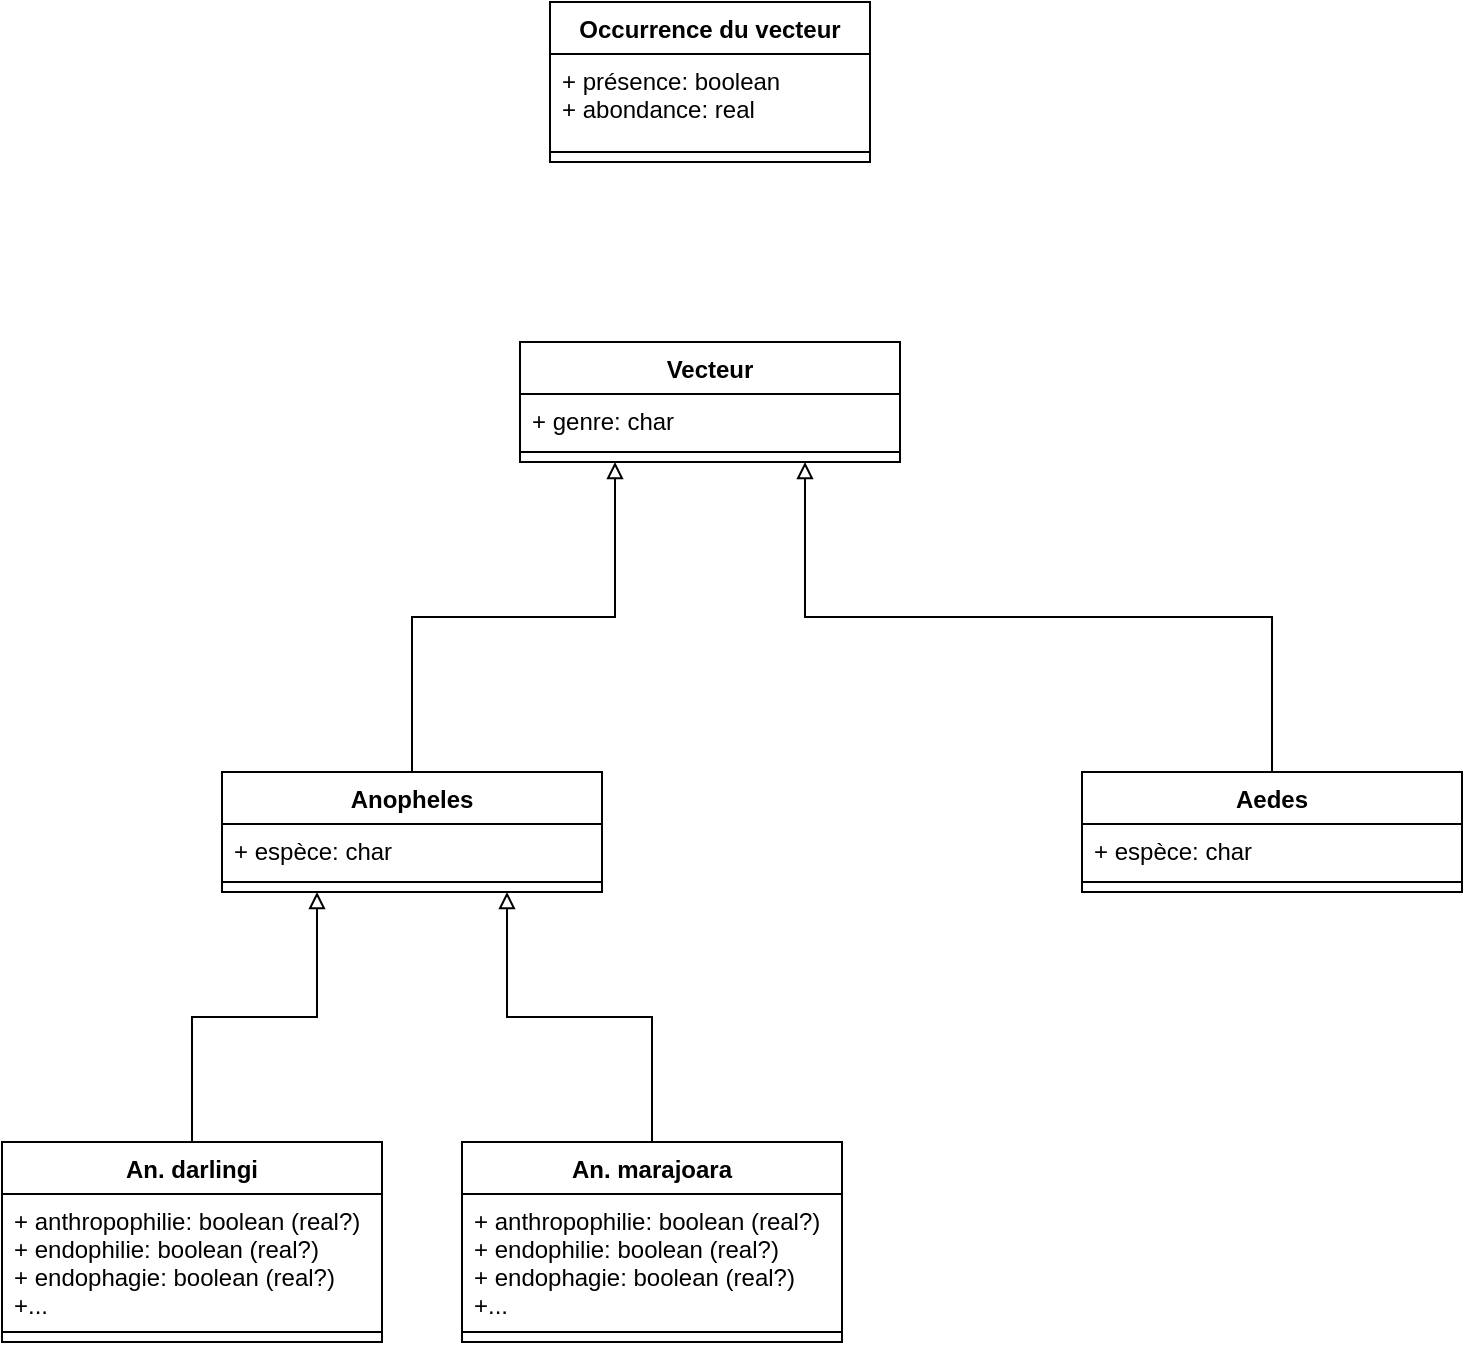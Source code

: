 <mxfile version="18.0.5" type="github">
  <diagram id="gj5-_C0aXKBgTMH4SPsN" name="Page-1">
    <mxGraphModel dx="1355" dy="777" grid="1" gridSize="10" guides="1" tooltips="1" connect="1" arrows="1" fold="1" page="1" pageScale="1" pageWidth="827" pageHeight="1169" math="0" shadow="0">
      <root>
        <mxCell id="0" />
        <mxCell id="1" parent="0" />
        <mxCell id="w-6a-RiIYNo0i_YmTSSD-1" value="Vecteur" style="swimlane;fontStyle=1;align=center;verticalAlign=top;childLayout=stackLayout;horizontal=1;startSize=26;horizontalStack=0;resizeParent=1;resizeParentMax=0;resizeLast=0;collapsible=1;marginBottom=0;" vertex="1" parent="1">
          <mxGeometry x="319" y="230" width="190" height="60" as="geometry" />
        </mxCell>
        <mxCell id="w-6a-RiIYNo0i_YmTSSD-2" value="+ genre: char" style="text;strokeColor=none;fillColor=none;align=left;verticalAlign=top;spacingLeft=4;spacingRight=4;overflow=hidden;rotatable=0;points=[[0,0.5],[1,0.5]];portConstraint=eastwest;" vertex="1" parent="w-6a-RiIYNo0i_YmTSSD-1">
          <mxGeometry y="26" width="190" height="24" as="geometry" />
        </mxCell>
        <mxCell id="w-6a-RiIYNo0i_YmTSSD-3" value="" style="line;strokeWidth=1;fillColor=none;align=left;verticalAlign=middle;spacingTop=-1;spacingLeft=3;spacingRight=3;rotatable=0;labelPosition=right;points=[];portConstraint=eastwest;" vertex="1" parent="w-6a-RiIYNo0i_YmTSSD-1">
          <mxGeometry y="50" width="190" height="10" as="geometry" />
        </mxCell>
        <mxCell id="w-6a-RiIYNo0i_YmTSSD-22" style="edgeStyle=orthogonalEdgeStyle;rounded=0;orthogonalLoop=1;jettySize=auto;html=1;exitX=0.5;exitY=0;exitDx=0;exitDy=0;entryX=0.25;entryY=1;entryDx=0;entryDy=0;endArrow=block;endFill=0;" edge="1" parent="1" source="w-6a-RiIYNo0i_YmTSSD-4" target="w-6a-RiIYNo0i_YmTSSD-1">
          <mxGeometry relative="1" as="geometry" />
        </mxCell>
        <mxCell id="w-6a-RiIYNo0i_YmTSSD-4" value="Anopheles" style="swimlane;fontStyle=1;align=center;verticalAlign=top;childLayout=stackLayout;horizontal=1;startSize=26;horizontalStack=0;resizeParent=1;resizeParentMax=0;resizeLast=0;collapsible=1;marginBottom=0;" vertex="1" parent="1">
          <mxGeometry x="170" y="445" width="190" height="60" as="geometry" />
        </mxCell>
        <mxCell id="w-6a-RiIYNo0i_YmTSSD-5" value="+ espèce: char" style="text;strokeColor=none;fillColor=none;align=left;verticalAlign=top;spacingLeft=4;spacingRight=4;overflow=hidden;rotatable=0;points=[[0,0.5],[1,0.5]];portConstraint=eastwest;" vertex="1" parent="w-6a-RiIYNo0i_YmTSSD-4">
          <mxGeometry y="26" width="190" height="24" as="geometry" />
        </mxCell>
        <mxCell id="w-6a-RiIYNo0i_YmTSSD-6" value="" style="line;strokeWidth=1;fillColor=none;align=left;verticalAlign=middle;spacingTop=-1;spacingLeft=3;spacingRight=3;rotatable=0;labelPosition=right;points=[];portConstraint=eastwest;" vertex="1" parent="w-6a-RiIYNo0i_YmTSSD-4">
          <mxGeometry y="50" width="190" height="10" as="geometry" />
        </mxCell>
        <mxCell id="w-6a-RiIYNo0i_YmTSSD-7" value="Occurrence du vecteur" style="swimlane;fontStyle=1;align=center;verticalAlign=top;childLayout=stackLayout;horizontal=1;startSize=26;horizontalStack=0;resizeParent=1;resizeParentMax=0;resizeLast=0;collapsible=1;marginBottom=0;" vertex="1" parent="1">
          <mxGeometry x="334" y="60" width="160" height="80" as="geometry" />
        </mxCell>
        <mxCell id="w-6a-RiIYNo0i_YmTSSD-8" value="+ présence: boolean&#xa;+ abondance: real" style="text;strokeColor=none;fillColor=none;align=left;verticalAlign=top;spacingLeft=4;spacingRight=4;overflow=hidden;rotatable=0;points=[[0,0.5],[1,0.5]];portConstraint=eastwest;" vertex="1" parent="w-6a-RiIYNo0i_YmTSSD-7">
          <mxGeometry y="26" width="160" height="44" as="geometry" />
        </mxCell>
        <mxCell id="w-6a-RiIYNo0i_YmTSSD-9" value="" style="line;strokeWidth=1;fillColor=none;align=left;verticalAlign=middle;spacingTop=-1;spacingLeft=3;spacingRight=3;rotatable=0;labelPosition=right;points=[];portConstraint=eastwest;" vertex="1" parent="w-6a-RiIYNo0i_YmTSSD-7">
          <mxGeometry y="70" width="160" height="10" as="geometry" />
        </mxCell>
        <mxCell id="w-6a-RiIYNo0i_YmTSSD-23" style="edgeStyle=orthogonalEdgeStyle;rounded=0;orthogonalLoop=1;jettySize=auto;html=1;exitX=0.5;exitY=0;exitDx=0;exitDy=0;entryX=0.75;entryY=1;entryDx=0;entryDy=0;endArrow=block;endFill=0;" edge="1" parent="1" source="w-6a-RiIYNo0i_YmTSSD-10" target="w-6a-RiIYNo0i_YmTSSD-1">
          <mxGeometry relative="1" as="geometry" />
        </mxCell>
        <mxCell id="w-6a-RiIYNo0i_YmTSSD-10" value="Aedes" style="swimlane;fontStyle=1;align=center;verticalAlign=top;childLayout=stackLayout;horizontal=1;startSize=26;horizontalStack=0;resizeParent=1;resizeParentMax=0;resizeLast=0;collapsible=1;marginBottom=0;" vertex="1" parent="1">
          <mxGeometry x="600" y="445" width="190" height="60" as="geometry" />
        </mxCell>
        <mxCell id="w-6a-RiIYNo0i_YmTSSD-11" value="+ espèce: char" style="text;strokeColor=none;fillColor=none;align=left;verticalAlign=top;spacingLeft=4;spacingRight=4;overflow=hidden;rotatable=0;points=[[0,0.5],[1,0.5]];portConstraint=eastwest;" vertex="1" parent="w-6a-RiIYNo0i_YmTSSD-10">
          <mxGeometry y="26" width="190" height="24" as="geometry" />
        </mxCell>
        <mxCell id="w-6a-RiIYNo0i_YmTSSD-12" value="" style="line;strokeWidth=1;fillColor=none;align=left;verticalAlign=middle;spacingTop=-1;spacingLeft=3;spacingRight=3;rotatable=0;labelPosition=right;points=[];portConstraint=eastwest;" vertex="1" parent="w-6a-RiIYNo0i_YmTSSD-10">
          <mxGeometry y="50" width="190" height="10" as="geometry" />
        </mxCell>
        <mxCell id="w-6a-RiIYNo0i_YmTSSD-24" style="edgeStyle=orthogonalEdgeStyle;rounded=0;orthogonalLoop=1;jettySize=auto;html=1;exitX=0.5;exitY=0;exitDx=0;exitDy=0;entryX=0.25;entryY=1;entryDx=0;entryDy=0;endArrow=block;endFill=0;" edge="1" parent="1" source="w-6a-RiIYNo0i_YmTSSD-16" target="w-6a-RiIYNo0i_YmTSSD-4">
          <mxGeometry relative="1" as="geometry" />
        </mxCell>
        <mxCell id="w-6a-RiIYNo0i_YmTSSD-16" value="An. darlingi" style="swimlane;fontStyle=1;align=center;verticalAlign=top;childLayout=stackLayout;horizontal=1;startSize=26;horizontalStack=0;resizeParent=1;resizeParentMax=0;resizeLast=0;collapsible=1;marginBottom=0;" vertex="1" parent="1">
          <mxGeometry x="60" y="630" width="190" height="100" as="geometry" />
        </mxCell>
        <mxCell id="w-6a-RiIYNo0i_YmTSSD-17" value="+ anthropophilie: boolean (real?)&#xa;+ endophilie: boolean (real?)&#xa;+ endophagie: boolean (real?)&#xa;+..." style="text;strokeColor=none;fillColor=none;align=left;verticalAlign=top;spacingLeft=4;spacingRight=4;overflow=hidden;rotatable=0;points=[[0,0.5],[1,0.5]];portConstraint=eastwest;" vertex="1" parent="w-6a-RiIYNo0i_YmTSSD-16">
          <mxGeometry y="26" width="190" height="64" as="geometry" />
        </mxCell>
        <mxCell id="w-6a-RiIYNo0i_YmTSSD-18" value="" style="line;strokeWidth=1;fillColor=none;align=left;verticalAlign=middle;spacingTop=-1;spacingLeft=3;spacingRight=3;rotatable=0;labelPosition=right;points=[];portConstraint=eastwest;" vertex="1" parent="w-6a-RiIYNo0i_YmTSSD-16">
          <mxGeometry y="90" width="190" height="10" as="geometry" />
        </mxCell>
        <mxCell id="w-6a-RiIYNo0i_YmTSSD-25" style="edgeStyle=orthogonalEdgeStyle;rounded=0;orthogonalLoop=1;jettySize=auto;html=1;exitX=0.5;exitY=0;exitDx=0;exitDy=0;entryX=0.75;entryY=1;entryDx=0;entryDy=0;endArrow=block;endFill=0;" edge="1" parent="1" source="w-6a-RiIYNo0i_YmTSSD-19" target="w-6a-RiIYNo0i_YmTSSD-4">
          <mxGeometry relative="1" as="geometry" />
        </mxCell>
        <mxCell id="w-6a-RiIYNo0i_YmTSSD-19" value="An. marajoara" style="swimlane;fontStyle=1;align=center;verticalAlign=top;childLayout=stackLayout;horizontal=1;startSize=26;horizontalStack=0;resizeParent=1;resizeParentMax=0;resizeLast=0;collapsible=1;marginBottom=0;" vertex="1" parent="1">
          <mxGeometry x="290" y="630" width="190" height="100" as="geometry" />
        </mxCell>
        <mxCell id="w-6a-RiIYNo0i_YmTSSD-20" value="+ anthropophilie: boolean (real?)&#xa;+ endophilie: boolean (real?)&#xa;+ endophagie: boolean (real?)&#xa;+..." style="text;strokeColor=none;fillColor=none;align=left;verticalAlign=top;spacingLeft=4;spacingRight=4;overflow=hidden;rotatable=0;points=[[0,0.5],[1,0.5]];portConstraint=eastwest;" vertex="1" parent="w-6a-RiIYNo0i_YmTSSD-19">
          <mxGeometry y="26" width="190" height="64" as="geometry" />
        </mxCell>
        <mxCell id="w-6a-RiIYNo0i_YmTSSD-21" value="" style="line;strokeWidth=1;fillColor=none;align=left;verticalAlign=middle;spacingTop=-1;spacingLeft=3;spacingRight=3;rotatable=0;labelPosition=right;points=[];portConstraint=eastwest;" vertex="1" parent="w-6a-RiIYNo0i_YmTSSD-19">
          <mxGeometry y="90" width="190" height="10" as="geometry" />
        </mxCell>
      </root>
    </mxGraphModel>
  </diagram>
</mxfile>
